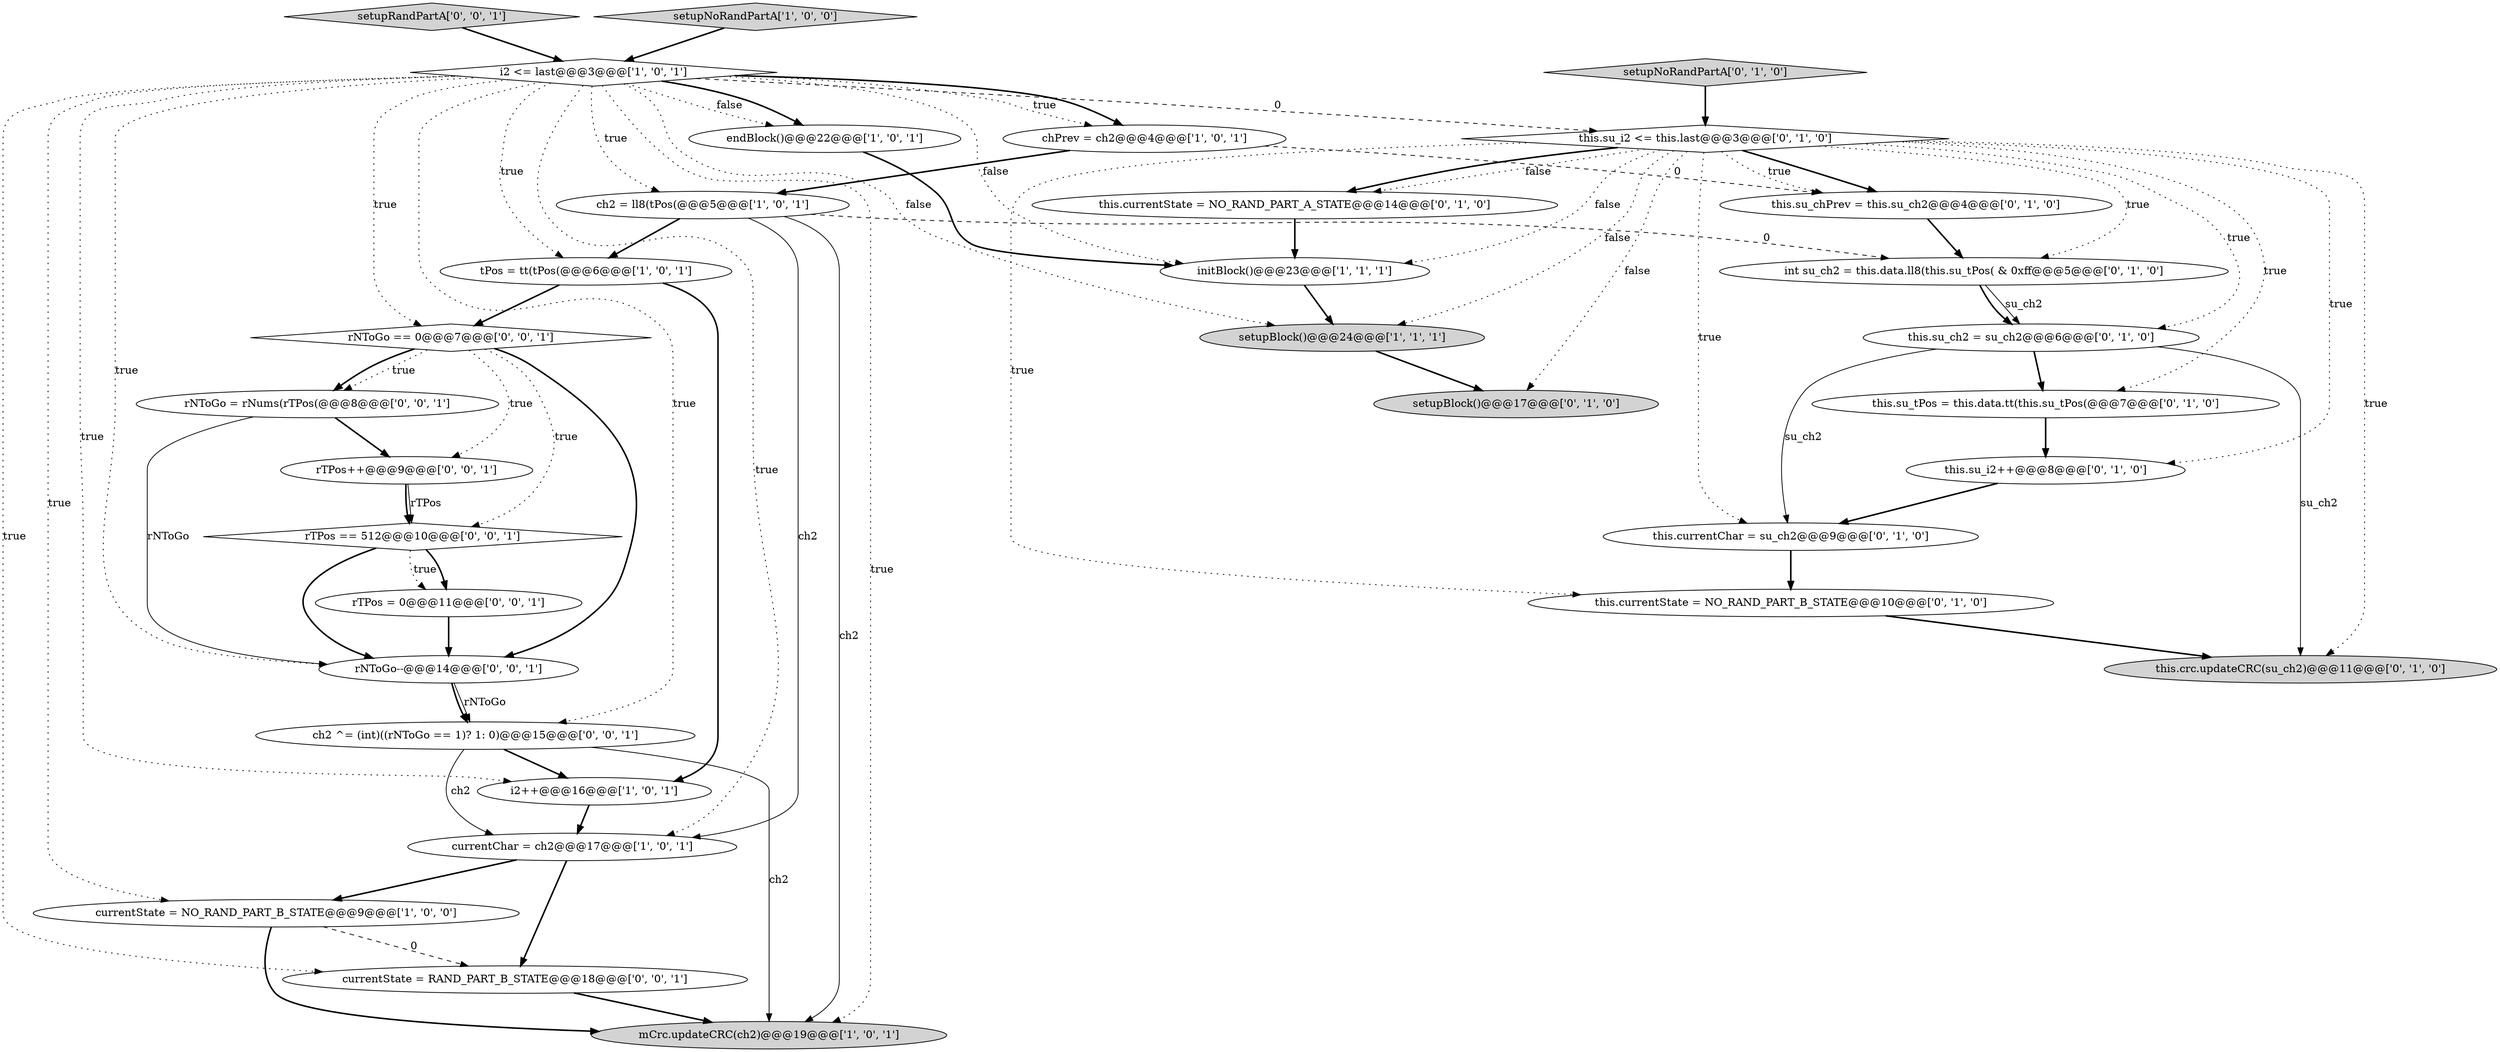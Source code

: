 digraph {
21 [style = filled, label = "this.crc.updateCRC(su_ch2)@@@11@@@['0', '1', '0']", fillcolor = lightgray, shape = ellipse image = "AAA1AAABBB2BBB"];
0 [style = filled, label = "ch2 = ll8(tPos(@@@5@@@['1', '0', '1']", fillcolor = white, shape = ellipse image = "AAA0AAABBB1BBB"];
23 [style = filled, label = "setupNoRandPartA['0', '1', '0']", fillcolor = lightgray, shape = diamond image = "AAA0AAABBB2BBB"];
2 [style = filled, label = "initBlock()@@@23@@@['1', '1', '1']", fillcolor = white, shape = ellipse image = "AAA0AAABBB1BBB"];
31 [style = filled, label = "setupRandPartA['0', '0', '1']", fillcolor = lightgray, shape = diamond image = "AAA0AAABBB3BBB"];
28 [style = filled, label = "rTPos = 0@@@11@@@['0', '0', '1']", fillcolor = white, shape = ellipse image = "AAA0AAABBB3BBB"];
3 [style = filled, label = "chPrev = ch2@@@4@@@['1', '0', '1']", fillcolor = white, shape = ellipse image = "AAA0AAABBB1BBB"];
8 [style = filled, label = "setupNoRandPartA['1', '0', '0']", fillcolor = lightgray, shape = diamond image = "AAA0AAABBB1BBB"];
6 [style = filled, label = "endBlock()@@@22@@@['1', '0', '1']", fillcolor = white, shape = ellipse image = "AAA0AAABBB1BBB"];
13 [style = filled, label = "this.su_i2++@@@8@@@['0', '1', '0']", fillcolor = white, shape = ellipse image = "AAA0AAABBB2BBB"];
12 [style = filled, label = "this.su_tPos = this.data.tt(this.su_tPos(@@@7@@@['0', '1', '0']", fillcolor = white, shape = ellipse image = "AAA0AAABBB2BBB"];
29 [style = filled, label = "ch2 ^= (int)((rNToGo == 1)? 1: 0)@@@15@@@['0', '0', '1']", fillcolor = white, shape = ellipse image = "AAA0AAABBB3BBB"];
30 [style = filled, label = "rNToGo = rNums(rTPos(@@@8@@@['0', '0', '1']", fillcolor = white, shape = ellipse image = "AAA0AAABBB3BBB"];
5 [style = filled, label = "tPos = tt(tPos(@@@6@@@['1', '0', '1']", fillcolor = white, shape = ellipse image = "AAA0AAABBB1BBB"];
10 [style = filled, label = "currentState = NO_RAND_PART_B_STATE@@@9@@@['1', '0', '0']", fillcolor = white, shape = ellipse image = "AAA0AAABBB1BBB"];
19 [style = filled, label = "this.su_chPrev = this.su_ch2@@@4@@@['0', '1', '0']", fillcolor = white, shape = ellipse image = "AAA1AAABBB2BBB"];
22 [style = filled, label = "this.su_ch2 = su_ch2@@@6@@@['0', '1', '0']", fillcolor = white, shape = ellipse image = "AAA0AAABBB2BBB"];
16 [style = filled, label = "int su_ch2 = this.data.ll8(this.su_tPos( & 0xff@@@5@@@['0', '1', '0']", fillcolor = white, shape = ellipse image = "AAA1AAABBB2BBB"];
24 [style = filled, label = "rTPos == 512@@@10@@@['0', '0', '1']", fillcolor = white, shape = diamond image = "AAA0AAABBB3BBB"];
25 [style = filled, label = "rNToGo--@@@14@@@['0', '0', '1']", fillcolor = white, shape = ellipse image = "AAA0AAABBB3BBB"];
26 [style = filled, label = "rNToGo == 0@@@7@@@['0', '0', '1']", fillcolor = white, shape = diamond image = "AAA0AAABBB3BBB"];
9 [style = filled, label = "i2 <= last@@@3@@@['1', '0', '1']", fillcolor = white, shape = diamond image = "AAA0AAABBB1BBB"];
4 [style = filled, label = "i2++@@@16@@@['1', '0', '1']", fillcolor = white, shape = ellipse image = "AAA0AAABBB1BBB"];
7 [style = filled, label = "mCrc.updateCRC(ch2)@@@19@@@['1', '0', '1']", fillcolor = lightgray, shape = ellipse image = "AAA0AAABBB1BBB"];
32 [style = filled, label = "rTPos++@@@9@@@['0', '0', '1']", fillcolor = white, shape = ellipse image = "AAA0AAABBB3BBB"];
15 [style = filled, label = "this.currentState = NO_RAND_PART_B_STATE@@@10@@@['0', '1', '0']", fillcolor = white, shape = ellipse image = "AAA0AAABBB2BBB"];
14 [style = filled, label = "this.currentChar = su_ch2@@@9@@@['0', '1', '0']", fillcolor = white, shape = ellipse image = "AAA0AAABBB2BBB"];
11 [style = filled, label = "setupBlock()@@@24@@@['1', '1', '1']", fillcolor = lightgray, shape = ellipse image = "AAA0AAABBB1BBB"];
1 [style = filled, label = "currentChar = ch2@@@17@@@['1', '0', '1']", fillcolor = white, shape = ellipse image = "AAA0AAABBB1BBB"];
18 [style = filled, label = "this.su_i2 <= this.last@@@3@@@['0', '1', '0']", fillcolor = white, shape = diamond image = "AAA1AAABBB2BBB"];
27 [style = filled, label = "currentState = RAND_PART_B_STATE@@@18@@@['0', '0', '1']", fillcolor = white, shape = ellipse image = "AAA0AAABBB3BBB"];
20 [style = filled, label = "setupBlock()@@@17@@@['0', '1', '0']", fillcolor = lightgray, shape = ellipse image = "AAA0AAABBB2BBB"];
17 [style = filled, label = "this.currentState = NO_RAND_PART_A_STATE@@@14@@@['0', '1', '0']", fillcolor = white, shape = ellipse image = "AAA1AAABBB2BBB"];
9->18 [style = dashed, label="0"];
24->28 [style = dotted, label="true"];
3->19 [style = dashed, label="0"];
18->15 [style = dotted, label="true"];
25->29 [style = bold, label=""];
8->9 [style = bold, label=""];
11->20 [style = bold, label=""];
1->10 [style = bold, label=""];
27->7 [style = bold, label=""];
9->5 [style = dotted, label="true"];
9->0 [style = dotted, label="true"];
9->27 [style = dotted, label="true"];
18->20 [style = dotted, label="false"];
31->9 [style = bold, label=""];
2->11 [style = bold, label=""];
9->7 [style = dotted, label="true"];
9->3 [style = bold, label=""];
0->7 [style = solid, label="ch2"];
18->2 [style = dotted, label="false"];
9->1 [style = dotted, label="true"];
16->22 [style = solid, label="su_ch2"];
29->4 [style = bold, label=""];
1->27 [style = bold, label=""];
15->21 [style = bold, label=""];
32->24 [style = solid, label="rTPos"];
16->22 [style = bold, label=""];
18->11 [style = dotted, label="false"];
9->25 [style = dotted, label="true"];
26->30 [style = dotted, label="true"];
9->2 [style = dotted, label="false"];
18->12 [style = dotted, label="true"];
5->26 [style = bold, label=""];
5->4 [style = bold, label=""];
9->10 [style = dotted, label="true"];
4->1 [style = bold, label=""];
6->2 [style = bold, label=""];
18->13 [style = dotted, label="true"];
9->6 [style = bold, label=""];
18->14 [style = dotted, label="true"];
19->16 [style = bold, label=""];
18->16 [style = dotted, label="true"];
12->13 [style = bold, label=""];
26->25 [style = bold, label=""];
0->16 [style = dashed, label="0"];
10->7 [style = bold, label=""];
9->26 [style = dotted, label="true"];
18->21 [style = dotted, label="true"];
29->7 [style = solid, label="ch2"];
26->24 [style = dotted, label="true"];
18->19 [style = bold, label=""];
22->14 [style = solid, label="su_ch2"];
3->0 [style = bold, label=""];
30->32 [style = bold, label=""];
9->4 [style = dotted, label="true"];
9->29 [style = dotted, label="true"];
10->27 [style = dashed, label="0"];
18->19 [style = dotted, label="true"];
29->1 [style = solid, label="ch2"];
23->18 [style = bold, label=""];
25->29 [style = solid, label="rNToGo"];
18->17 [style = bold, label=""];
9->3 [style = dotted, label="true"];
26->32 [style = dotted, label="true"];
24->25 [style = bold, label=""];
9->6 [style = dotted, label="false"];
30->25 [style = solid, label="rNToGo"];
22->21 [style = solid, label="su_ch2"];
0->5 [style = bold, label=""];
22->12 [style = bold, label=""];
13->14 [style = bold, label=""];
24->28 [style = bold, label=""];
26->30 [style = bold, label=""];
14->15 [style = bold, label=""];
18->22 [style = dotted, label="true"];
18->17 [style = dotted, label="false"];
28->25 [style = bold, label=""];
0->1 [style = solid, label="ch2"];
9->11 [style = dotted, label="false"];
17->2 [style = bold, label=""];
32->24 [style = bold, label=""];
}
